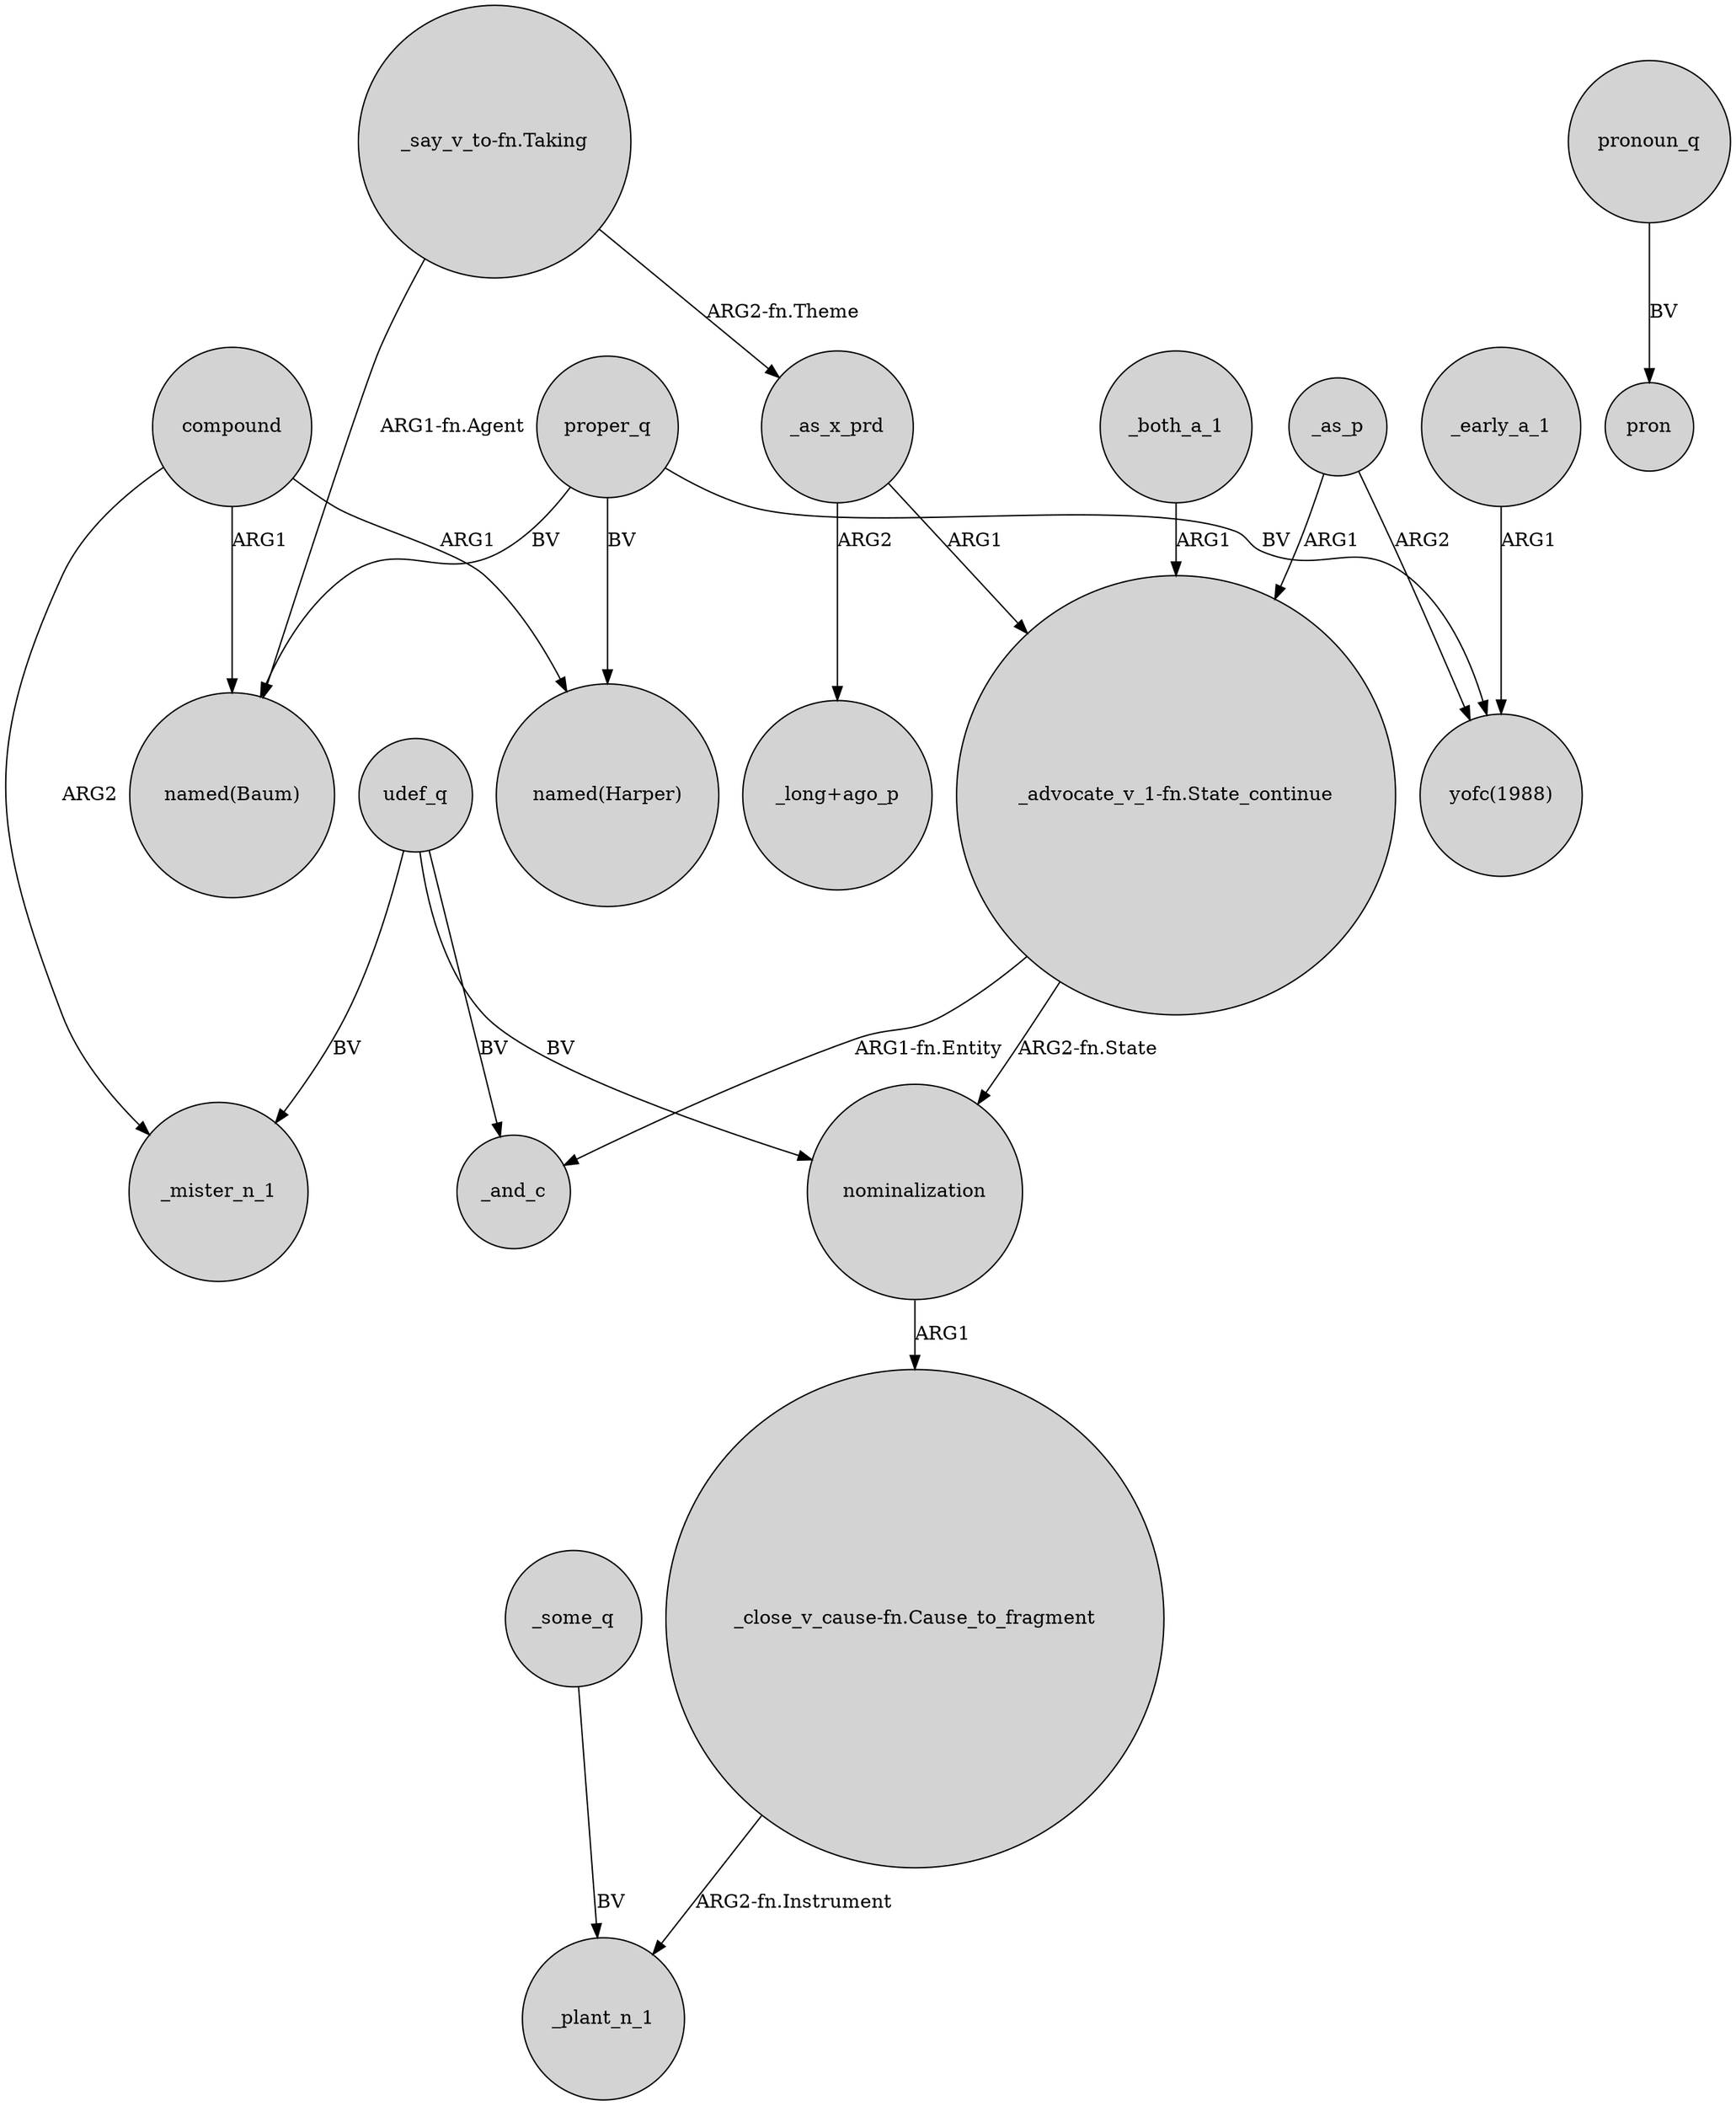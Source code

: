 digraph {
	node [shape=circle style=filled]
	"_say_v_to-fn.Taking" -> "named(Baum)" [label="ARG1-fn.Agent"]
	_some_q -> _plant_n_1 [label=BV]
	compound -> _mister_n_1 [label=ARG2]
	"_close_v_cause-fn.Cause_to_fragment" -> _plant_n_1 [label="ARG2-fn.Instrument"]
	compound -> "named(Harper)" [label=ARG1]
	_both_a_1 -> "_advocate_v_1-fn.State_continue" [label=ARG1]
	"_say_v_to-fn.Taking" -> _as_x_prd [label="ARG2-fn.Theme"]
	proper_q -> "named(Baum)" [label=BV]
	udef_q -> nominalization [label=BV]
	_as_p -> "yofc(1988)" [label=ARG2]
	"_advocate_v_1-fn.State_continue" -> _and_c [label="ARG1-fn.Entity"]
	_early_a_1 -> "yofc(1988)" [label=ARG1]
	udef_q -> _mister_n_1 [label=BV]
	udef_q -> _and_c [label=BV]
	pronoun_q -> pron [label=BV]
	proper_q -> "named(Harper)" [label=BV]
	compound -> "named(Baum)" [label=ARG1]
	_as_x_prd -> "_long+ago_p" [label=ARG2]
	proper_q -> "yofc(1988)" [label=BV]
	nominalization -> "_close_v_cause-fn.Cause_to_fragment" [label=ARG1]
	_as_p -> "_advocate_v_1-fn.State_continue" [label=ARG1]
	_as_x_prd -> "_advocate_v_1-fn.State_continue" [label=ARG1]
	"_advocate_v_1-fn.State_continue" -> nominalization [label="ARG2-fn.State"]
}
